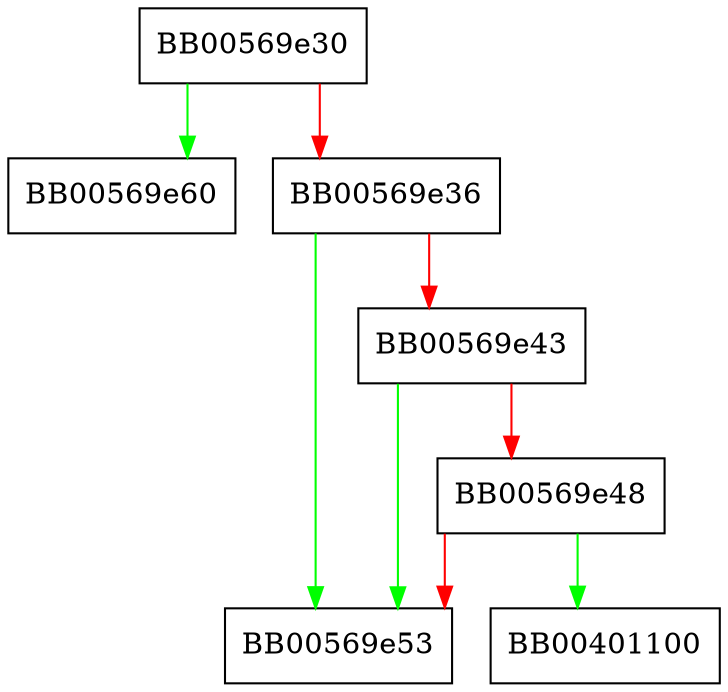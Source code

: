 digraph CMS_RecipientInfo_set0_password {
  node [shape="box"];
  graph [splines=ortho];
  BB00569e30 -> BB00569e60 [color="green"];
  BB00569e30 -> BB00569e36 [color="red"];
  BB00569e36 -> BB00569e53 [color="green"];
  BB00569e36 -> BB00569e43 [color="red"];
  BB00569e43 -> BB00569e53 [color="green"];
  BB00569e43 -> BB00569e48 [color="red"];
  BB00569e48 -> BB00401100 [color="green"];
  BB00569e48 -> BB00569e53 [color="red"];
}